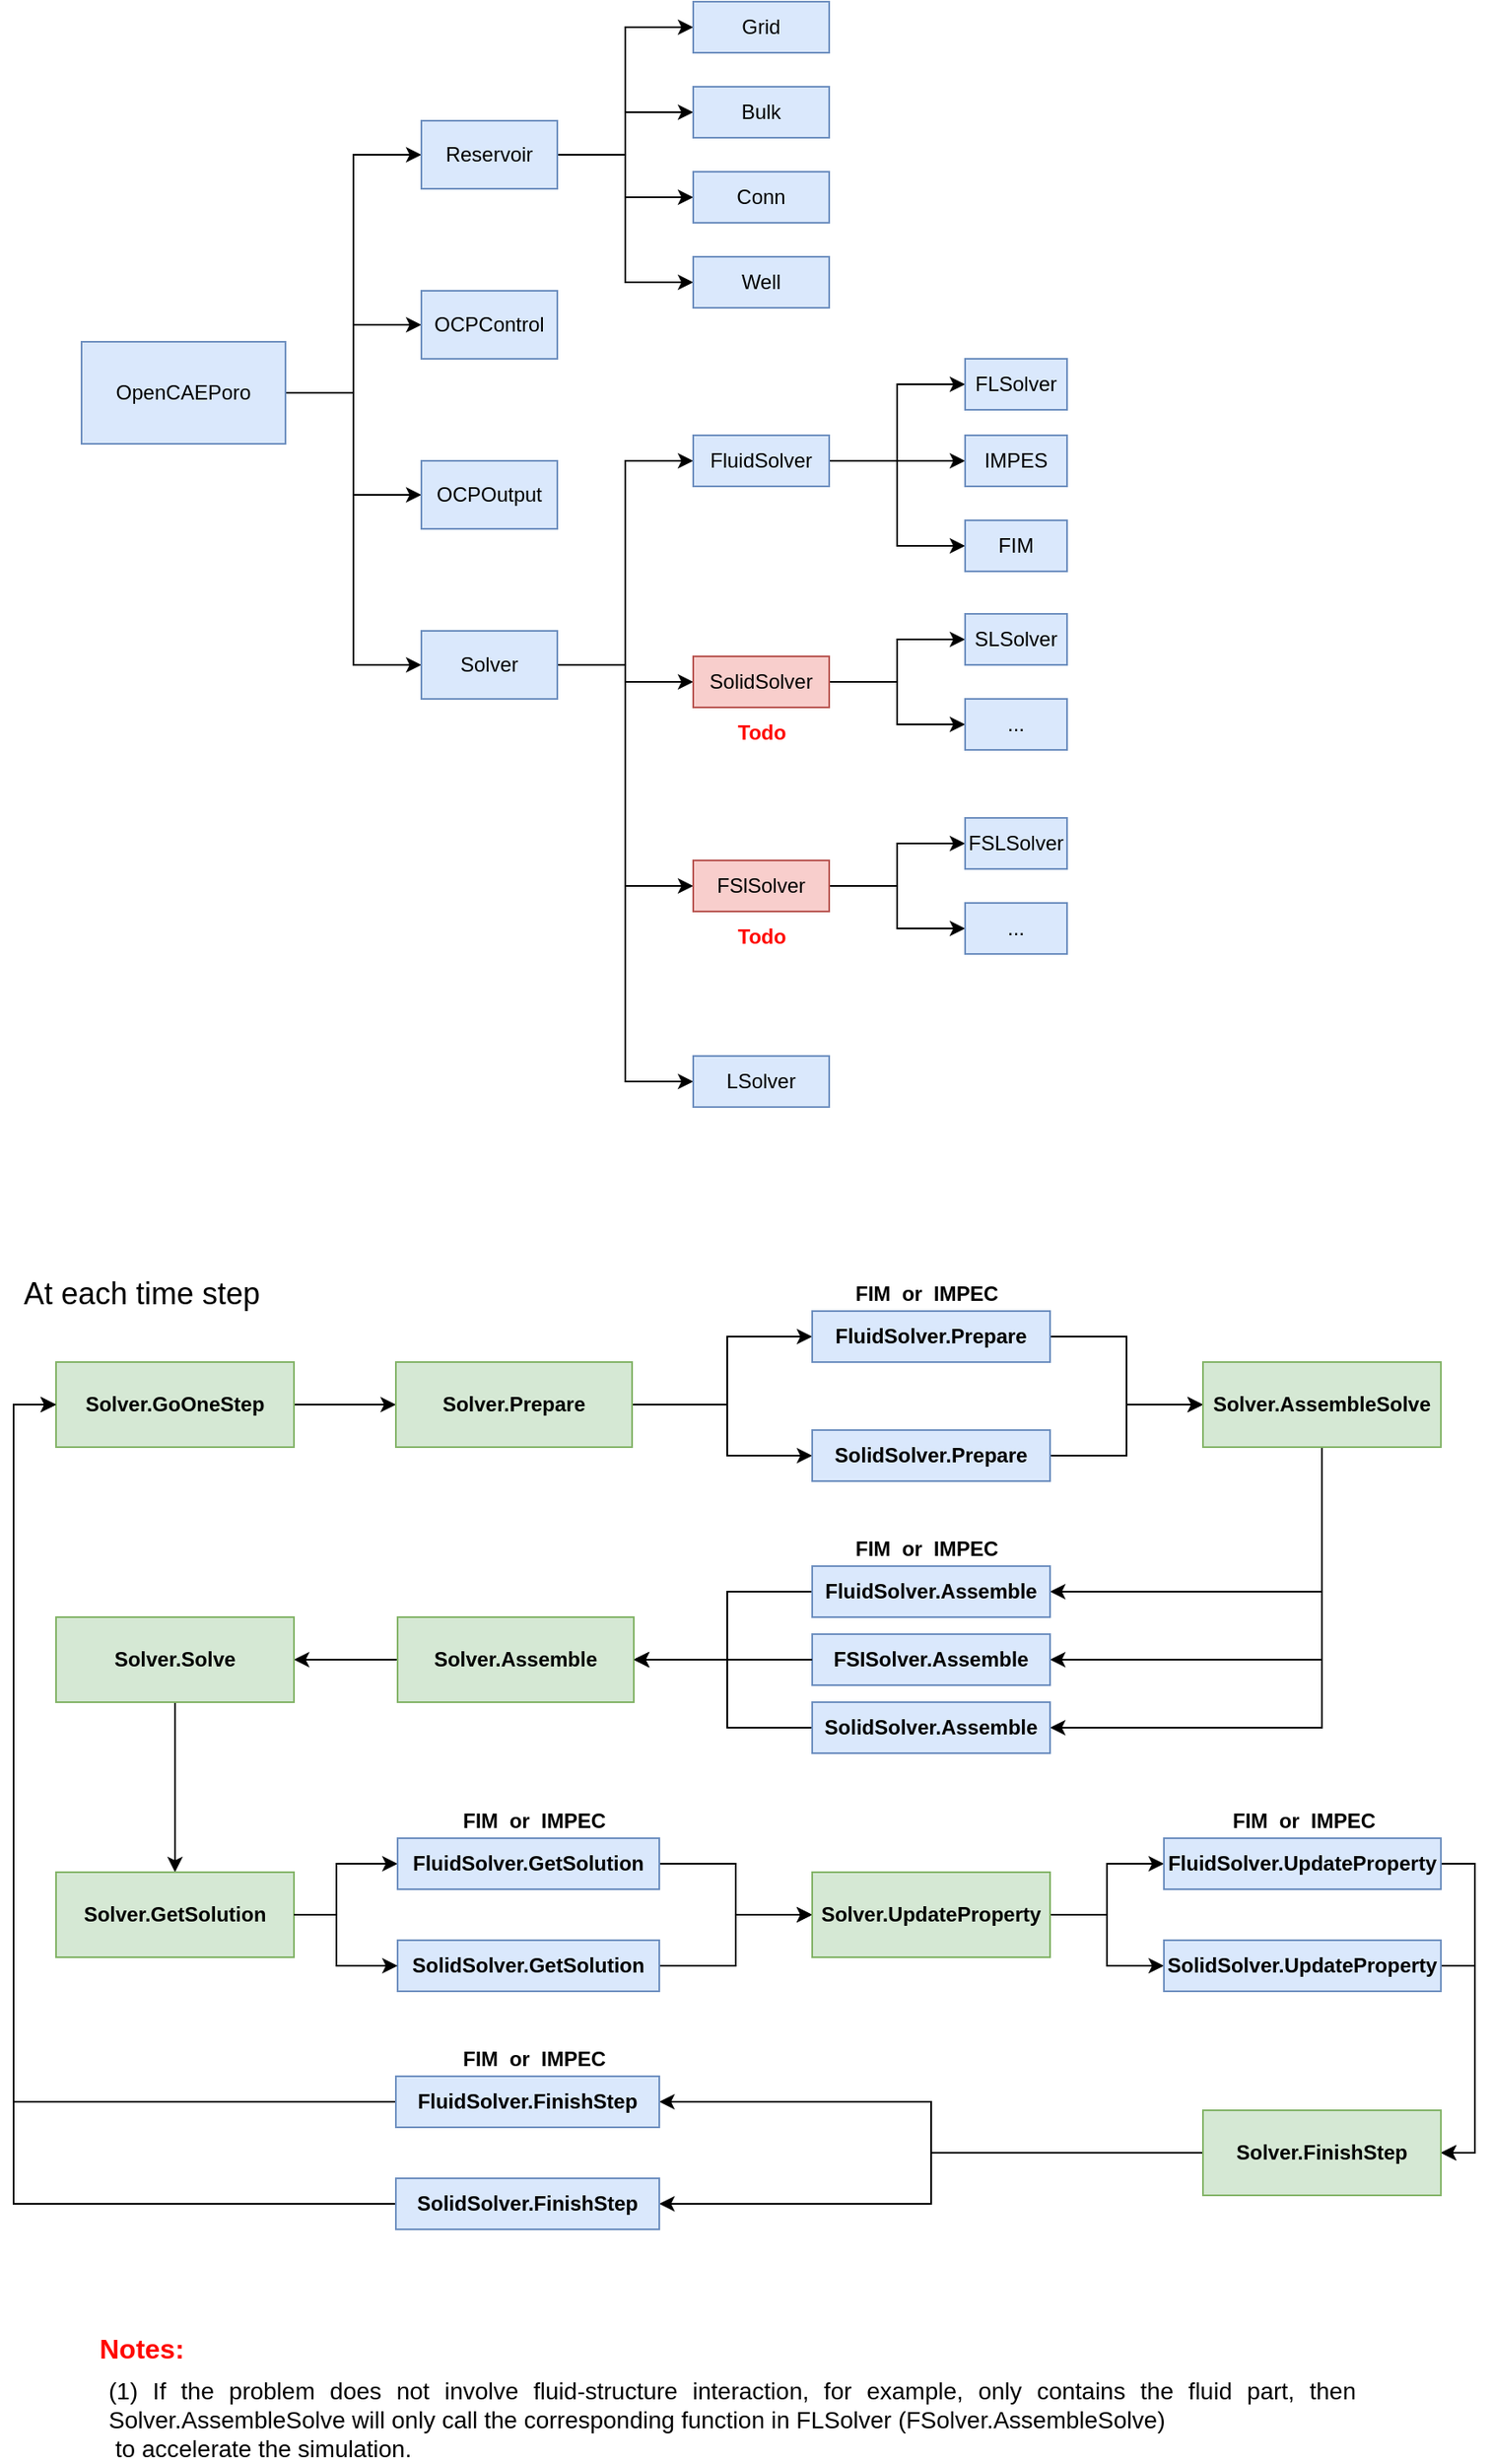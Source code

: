 <mxfile version="15.4.0" type="device"><diagram id="8wKtJb_5iso_8oBsHW1d" name="第 1 页"><mxGraphModel dx="1919" dy="869" grid="1" gridSize="10" guides="1" tooltips="1" connect="1" arrows="1" fold="1" page="1" pageScale="1" pageWidth="827" pageHeight="1169" math="0" shadow="0"><root><mxCell id="0"/><mxCell id="1" parent="0"/><mxCell id="Cne8viu68LR2Bdw7482d-5" style="edgeStyle=orthogonalEdgeStyle;rounded=0;orthogonalLoop=1;jettySize=auto;html=1;exitX=1;exitY=0.5;exitDx=0;exitDy=0;entryX=0;entryY=0.5;entryDx=0;entryDy=0;" parent="1" source="Cne8viu68LR2Bdw7482d-1" target="Cne8viu68LR2Bdw7482d-2" edge="1"><mxGeometry relative="1" as="geometry"/></mxCell><mxCell id="Cne8viu68LR2Bdw7482d-6" style="edgeStyle=orthogonalEdgeStyle;rounded=0;orthogonalLoop=1;jettySize=auto;html=1;exitX=1;exitY=0.5;exitDx=0;exitDy=0;entryX=0;entryY=0.5;entryDx=0;entryDy=0;" parent="1" source="Cne8viu68LR2Bdw7482d-1" target="Cne8viu68LR2Bdw7482d-3" edge="1"><mxGeometry relative="1" as="geometry"/></mxCell><mxCell id="Cne8viu68LR2Bdw7482d-7" style="edgeStyle=orthogonalEdgeStyle;rounded=0;orthogonalLoop=1;jettySize=auto;html=1;exitX=1;exitY=0.5;exitDx=0;exitDy=0;entryX=0;entryY=0.5;entryDx=0;entryDy=0;" parent="1" source="Cne8viu68LR2Bdw7482d-1" target="Cne8viu68LR2Bdw7482d-4" edge="1"><mxGeometry relative="1" as="geometry"/></mxCell><mxCell id="Cne8viu68LR2Bdw7482d-9" style="edgeStyle=orthogonalEdgeStyle;rounded=0;orthogonalLoop=1;jettySize=auto;html=1;exitX=1;exitY=0.5;exitDx=0;exitDy=0;entryX=0;entryY=0.5;entryDx=0;entryDy=0;" parent="1" source="Cne8viu68LR2Bdw7482d-1" target="Cne8viu68LR2Bdw7482d-8" edge="1"><mxGeometry relative="1" as="geometry"/></mxCell><mxCell id="Cne8viu68LR2Bdw7482d-1" value="OpenCAEPoro" style="rounded=0;whiteSpace=wrap;html=1;fillColor=#dae8fc;strokeColor=#6c8ebf;" parent="1" vertex="1"><mxGeometry x="-720" y="240" width="120" height="60" as="geometry"/></mxCell><mxCell id="Cne8viu68LR2Bdw7482d-11" style="edgeStyle=orthogonalEdgeStyle;rounded=0;orthogonalLoop=1;jettySize=auto;html=1;exitX=1;exitY=0.5;exitDx=0;exitDy=0;entryX=0;entryY=0.5;entryDx=0;entryDy=0;" parent="1" source="Cne8viu68LR2Bdw7482d-2" target="Cne8viu68LR2Bdw7482d-10" edge="1"><mxGeometry relative="1" as="geometry"/></mxCell><mxCell id="Cne8viu68LR2Bdw7482d-14" style="edgeStyle=orthogonalEdgeStyle;rounded=0;orthogonalLoop=1;jettySize=auto;html=1;exitX=1;exitY=0.5;exitDx=0;exitDy=0;entryX=0;entryY=0.5;entryDx=0;entryDy=0;" parent="1" source="Cne8viu68LR2Bdw7482d-2" target="Cne8viu68LR2Bdw7482d-12" edge="1"><mxGeometry relative="1" as="geometry"/></mxCell><mxCell id="Cne8viu68LR2Bdw7482d-15" style="edgeStyle=orthogonalEdgeStyle;rounded=0;orthogonalLoop=1;jettySize=auto;html=1;exitX=1;exitY=0.5;exitDx=0;exitDy=0;entryX=0;entryY=0.5;entryDx=0;entryDy=0;" parent="1" source="Cne8viu68LR2Bdw7482d-2" target="Cne8viu68LR2Bdw7482d-13" edge="1"><mxGeometry relative="1" as="geometry"/></mxCell><mxCell id="Cne8viu68LR2Bdw7482d-17" style="edgeStyle=orthogonalEdgeStyle;rounded=0;orthogonalLoop=1;jettySize=auto;html=1;exitX=1;exitY=0.5;exitDx=0;exitDy=0;entryX=0;entryY=0.5;entryDx=0;entryDy=0;" parent="1" source="Cne8viu68LR2Bdw7482d-2" target="Cne8viu68LR2Bdw7482d-16" edge="1"><mxGeometry relative="1" as="geometry"/></mxCell><mxCell id="Cne8viu68LR2Bdw7482d-2" value="Reservoir" style="rounded=0;whiteSpace=wrap;html=1;fillColor=#dae8fc;strokeColor=#6c8ebf;" parent="1" vertex="1"><mxGeometry x="-520" y="110" width="80" height="40" as="geometry"/></mxCell><mxCell id="Cne8viu68LR2Bdw7482d-3" value="OCPControl" style="rounded=0;whiteSpace=wrap;html=1;fillColor=#dae8fc;strokeColor=#6c8ebf;" parent="1" vertex="1"><mxGeometry x="-520" y="210" width="80" height="40" as="geometry"/></mxCell><mxCell id="Cne8viu68LR2Bdw7482d-4" value="OCPOutput" style="rounded=0;whiteSpace=wrap;html=1;fillColor=#dae8fc;strokeColor=#6c8ebf;" parent="1" vertex="1"><mxGeometry x="-520" y="310" width="80" height="40" as="geometry"/></mxCell><mxCell id="w_g7nyHOeUJJgMjQ11_g-4" style="edgeStyle=orthogonalEdgeStyle;rounded=0;orthogonalLoop=1;jettySize=auto;html=1;exitX=1;exitY=0.5;exitDx=0;exitDy=0;entryX=0;entryY=0.5;entryDx=0;entryDy=0;" parent="1" source="Cne8viu68LR2Bdw7482d-8" target="w_g7nyHOeUJJgMjQ11_g-2" edge="1"><mxGeometry relative="1" as="geometry"/></mxCell><mxCell id="w_g7nyHOeUJJgMjQ11_g-5" style="edgeStyle=orthogonalEdgeStyle;rounded=0;orthogonalLoop=1;jettySize=auto;html=1;exitX=1;exitY=0.5;exitDx=0;exitDy=0;entryX=0;entryY=0.5;entryDx=0;entryDy=0;" parent="1" source="Cne8viu68LR2Bdw7482d-8" target="w_g7nyHOeUJJgMjQ11_g-3" edge="1"><mxGeometry relative="1" as="geometry"/></mxCell><mxCell id="w_g7nyHOeUJJgMjQ11_g-28" style="edgeStyle=orthogonalEdgeStyle;rounded=0;orthogonalLoop=1;jettySize=auto;html=1;exitX=1;exitY=0.5;exitDx=0;exitDy=0;entryX=0;entryY=0.5;entryDx=0;entryDy=0;" parent="1" source="Cne8viu68LR2Bdw7482d-8" target="w_g7nyHOeUJJgMjQ11_g-27" edge="1"><mxGeometry relative="1" as="geometry"/></mxCell><mxCell id="1LSVYJj-Tn-E4dzhFHsI-41" style="edgeStyle=orthogonalEdgeStyle;rounded=0;orthogonalLoop=1;jettySize=auto;html=1;exitX=1;exitY=0.5;exitDx=0;exitDy=0;entryX=0;entryY=0.5;entryDx=0;entryDy=0;" parent="1" source="Cne8viu68LR2Bdw7482d-8" target="1LSVYJj-Tn-E4dzhFHsI-40" edge="1"><mxGeometry relative="1" as="geometry"/></mxCell><mxCell id="Cne8viu68LR2Bdw7482d-8" value="Solver" style="rounded=0;whiteSpace=wrap;html=1;fillColor=#dae8fc;strokeColor=#6c8ebf;" parent="1" vertex="1"><mxGeometry x="-520" y="410" width="80" height="40" as="geometry"/></mxCell><mxCell id="Cne8viu68LR2Bdw7482d-10" value="Grid" style="rounded=0;whiteSpace=wrap;html=1;fillColor=#dae8fc;strokeColor=#6c8ebf;" parent="1" vertex="1"><mxGeometry x="-360" y="40" width="80" height="30" as="geometry"/></mxCell><mxCell id="Cne8viu68LR2Bdw7482d-12" value="Bulk" style="rounded=0;whiteSpace=wrap;html=1;fillColor=#dae8fc;strokeColor=#6c8ebf;" parent="1" vertex="1"><mxGeometry x="-360" y="90" width="80" height="30" as="geometry"/></mxCell><mxCell id="Cne8viu68LR2Bdw7482d-13" value="Well" style="rounded=0;whiteSpace=wrap;html=1;fillColor=#dae8fc;strokeColor=#6c8ebf;" parent="1" vertex="1"><mxGeometry x="-360" y="190" width="80" height="30" as="geometry"/></mxCell><mxCell id="Cne8viu68LR2Bdw7482d-16" value="Conn" style="rounded=0;whiteSpace=wrap;html=1;fillColor=#dae8fc;strokeColor=#6c8ebf;" parent="1" vertex="1"><mxGeometry x="-360" y="140" width="80" height="30" as="geometry"/></mxCell><mxCell id="w_g7nyHOeUJJgMjQ11_g-9" style="edgeStyle=orthogonalEdgeStyle;rounded=0;orthogonalLoop=1;jettySize=auto;html=1;exitX=1;exitY=0.5;exitDx=0;exitDy=0;entryX=0;entryY=0.5;entryDx=0;entryDy=0;" parent="1" source="w_g7nyHOeUJJgMjQ11_g-2" target="w_g7nyHOeUJJgMjQ11_g-8" edge="1"><mxGeometry relative="1" as="geometry"/></mxCell><mxCell id="w_g7nyHOeUJJgMjQ11_g-12" style="edgeStyle=orthogonalEdgeStyle;rounded=0;orthogonalLoop=1;jettySize=auto;html=1;exitX=1;exitY=0.5;exitDx=0;exitDy=0;entryX=0;entryY=0.5;entryDx=0;entryDy=0;" parent="1" source="w_g7nyHOeUJJgMjQ11_g-2" target="w_g7nyHOeUJJgMjQ11_g-10" edge="1"><mxGeometry relative="1" as="geometry"/></mxCell><mxCell id="w_g7nyHOeUJJgMjQ11_g-13" style="edgeStyle=orthogonalEdgeStyle;rounded=0;orthogonalLoop=1;jettySize=auto;html=1;exitX=1;exitY=0.5;exitDx=0;exitDy=0;entryX=0;entryY=0.5;entryDx=0;entryDy=0;" parent="1" source="w_g7nyHOeUJJgMjQ11_g-2" target="w_g7nyHOeUJJgMjQ11_g-11" edge="1"><mxGeometry relative="1" as="geometry"/></mxCell><mxCell id="w_g7nyHOeUJJgMjQ11_g-2" value="FluidSolver" style="rounded=0;whiteSpace=wrap;html=1;fillColor=#dae8fc;strokeColor=#6c8ebf;" parent="1" vertex="1"><mxGeometry x="-360" y="295" width="80" height="30" as="geometry"/></mxCell><mxCell id="w_g7nyHOeUJJgMjQ11_g-24" style="edgeStyle=orthogonalEdgeStyle;rounded=0;orthogonalLoop=1;jettySize=auto;html=1;exitX=1;exitY=0.5;exitDx=0;exitDy=0;entryX=0;entryY=0.5;entryDx=0;entryDy=0;" parent="1" source="w_g7nyHOeUJJgMjQ11_g-3" target="w_g7nyHOeUJJgMjQ11_g-23" edge="1"><mxGeometry relative="1" as="geometry"/></mxCell><mxCell id="w_g7nyHOeUJJgMjQ11_g-26" style="edgeStyle=orthogonalEdgeStyle;rounded=0;orthogonalLoop=1;jettySize=auto;html=1;exitX=1;exitY=0.5;exitDx=0;exitDy=0;entryX=0;entryY=0.5;entryDx=0;entryDy=0;" parent="1" source="w_g7nyHOeUJJgMjQ11_g-3" target="w_g7nyHOeUJJgMjQ11_g-25" edge="1"><mxGeometry relative="1" as="geometry"/></mxCell><mxCell id="w_g7nyHOeUJJgMjQ11_g-3" value="SolidSolver" style="rounded=0;whiteSpace=wrap;html=1;fillColor=#f8cecc;strokeColor=#b85450;" parent="1" vertex="1"><mxGeometry x="-360" y="425" width="80" height="30" as="geometry"/></mxCell><mxCell id="w_g7nyHOeUJJgMjQ11_g-8" value="FLSolver" style="rounded=0;whiteSpace=wrap;html=1;fillColor=#dae8fc;strokeColor=#6c8ebf;" parent="1" vertex="1"><mxGeometry x="-200" y="250" width="60" height="30" as="geometry"/></mxCell><mxCell id="w_g7nyHOeUJJgMjQ11_g-10" value="IMPES" style="rounded=0;whiteSpace=wrap;html=1;fillColor=#dae8fc;strokeColor=#6c8ebf;" parent="1" vertex="1"><mxGeometry x="-200" y="295" width="60" height="30" as="geometry"/></mxCell><mxCell id="w_g7nyHOeUJJgMjQ11_g-11" value="FIM" style="rounded=0;whiteSpace=wrap;html=1;fillColor=#dae8fc;strokeColor=#6c8ebf;" parent="1" vertex="1"><mxGeometry x="-200" y="345" width="60" height="30" as="geometry"/></mxCell><mxCell id="w_g7nyHOeUJJgMjQ11_g-23" value="SLSolver" style="rounded=0;whiteSpace=wrap;html=1;fillColor=#dae8fc;strokeColor=#6c8ebf;" parent="1" vertex="1"><mxGeometry x="-200" y="400" width="60" height="30" as="geometry"/></mxCell><mxCell id="w_g7nyHOeUJJgMjQ11_g-25" value="..." style="rounded=0;whiteSpace=wrap;html=1;fillColor=#dae8fc;strokeColor=#6c8ebf;" parent="1" vertex="1"><mxGeometry x="-200" y="450" width="60" height="30" as="geometry"/></mxCell><mxCell id="w_g7nyHOeUJJgMjQ11_g-33" style="edgeStyle=orthogonalEdgeStyle;rounded=0;orthogonalLoop=1;jettySize=auto;html=1;exitX=1;exitY=0.5;exitDx=0;exitDy=0;entryX=0;entryY=0.5;entryDx=0;entryDy=0;" parent="1" source="w_g7nyHOeUJJgMjQ11_g-27" target="w_g7nyHOeUJJgMjQ11_g-31" edge="1"><mxGeometry relative="1" as="geometry"/></mxCell><mxCell id="w_g7nyHOeUJJgMjQ11_g-34" style="edgeStyle=orthogonalEdgeStyle;rounded=0;orthogonalLoop=1;jettySize=auto;html=1;exitX=1;exitY=0.5;exitDx=0;exitDy=0;entryX=0;entryY=0.5;entryDx=0;entryDy=0;" parent="1" source="w_g7nyHOeUJJgMjQ11_g-27" target="w_g7nyHOeUJJgMjQ11_g-32" edge="1"><mxGeometry relative="1" as="geometry"/></mxCell><mxCell id="w_g7nyHOeUJJgMjQ11_g-27" value="FSlSolver" style="rounded=0;whiteSpace=wrap;html=1;fillColor=#f8cecc;strokeColor=#b85450;" parent="1" vertex="1"><mxGeometry x="-360" y="545" width="80" height="30" as="geometry"/></mxCell><mxCell id="w_g7nyHOeUJJgMjQ11_g-31" value="FSLSolver" style="rounded=0;whiteSpace=wrap;html=1;fillColor=#dae8fc;strokeColor=#6c8ebf;" parent="1" vertex="1"><mxGeometry x="-200" y="520" width="60" height="30" as="geometry"/></mxCell><mxCell id="w_g7nyHOeUJJgMjQ11_g-32" value="..." style="rounded=0;whiteSpace=wrap;html=1;fillColor=#dae8fc;strokeColor=#6c8ebf;" parent="1" vertex="1"><mxGeometry x="-200" y="570" width="60" height="30" as="geometry"/></mxCell><mxCell id="1LSVYJj-Tn-E4dzhFHsI-40" value="LSolver" style="rounded=0;whiteSpace=wrap;html=1;fillColor=#dae8fc;strokeColor=#6c8ebf;" parent="1" vertex="1"><mxGeometry x="-360" y="660" width="80" height="30" as="geometry"/></mxCell><mxCell id="zvNG5bmp_V7f0LQiZci7-1" value="&lt;b&gt;&lt;font color=&quot;#ff0800&quot;&gt;Todo&lt;/font&gt;&lt;/b&gt;" style="text;html=1;align=center;verticalAlign=middle;resizable=0;points=[];autosize=1;strokeColor=none;fillColor=none;" parent="1" vertex="1"><mxGeometry x="-340" y="460" width="40" height="20" as="geometry"/></mxCell><mxCell id="zvNG5bmp_V7f0LQiZci7-2" value="&lt;b&gt;&lt;font color=&quot;#ff0800&quot;&gt;Todo&lt;/font&gt;&lt;/b&gt;" style="text;html=1;align=center;verticalAlign=middle;resizable=0;points=[];autosize=1;strokeColor=none;fillColor=none;" parent="1" vertex="1"><mxGeometry x="-340" y="580" width="40" height="20" as="geometry"/></mxCell><mxCell id="zvNG5bmp_V7f0LQiZci7-3" value="&lt;font style=&quot;font-size: 18px&quot;&gt;At each time step&lt;/font&gt;" style="text;html=1;align=center;verticalAlign=middle;resizable=0;points=[];autosize=1;strokeColor=none;fillColor=none;" parent="1" vertex="1"><mxGeometry x="-760" y="790" width="150" height="20" as="geometry"/></mxCell><mxCell id="zvNG5bmp_V7f0LQiZci7-7" style="edgeStyle=orthogonalEdgeStyle;rounded=0;orthogonalLoop=1;jettySize=auto;html=1;exitX=1;exitY=0.5;exitDx=0;exitDy=0;entryX=0;entryY=0.5;entryDx=0;entryDy=0;" parent="1" source="zvNG5bmp_V7f0LQiZci7-4" target="zvNG5bmp_V7f0LQiZci7-6" edge="1"><mxGeometry relative="1" as="geometry"/></mxCell><mxCell id="zvNG5bmp_V7f0LQiZci7-4" value="&lt;b&gt;Solver.GoOneStep&lt;/b&gt;" style="rounded=0;whiteSpace=wrap;html=1;fillColor=#d5e8d4;strokeColor=#82b366;" parent="1" vertex="1"><mxGeometry x="-735" y="840" width="140" height="50" as="geometry"/></mxCell><mxCell id="zvNG5bmp_V7f0LQiZci7-10" style="edgeStyle=orthogonalEdgeStyle;rounded=0;orthogonalLoop=1;jettySize=auto;html=1;exitX=1;exitY=0.5;exitDx=0;exitDy=0;entryX=0;entryY=0.5;entryDx=0;entryDy=0;" parent="1" source="zvNG5bmp_V7f0LQiZci7-6" target="zvNG5bmp_V7f0LQiZci7-8" edge="1"><mxGeometry relative="1" as="geometry"><Array as="points"><mxPoint x="-340" y="865"/><mxPoint x="-340" y="825"/></Array></mxGeometry></mxCell><mxCell id="zvNG5bmp_V7f0LQiZci7-11" style="edgeStyle=orthogonalEdgeStyle;rounded=0;orthogonalLoop=1;jettySize=auto;html=1;exitX=1;exitY=0.5;exitDx=0;exitDy=0;entryX=0;entryY=0.5;entryDx=0;entryDy=0;" parent="1" source="zvNG5bmp_V7f0LQiZci7-6" target="zvNG5bmp_V7f0LQiZci7-9" edge="1"><mxGeometry relative="1" as="geometry"><Array as="points"><mxPoint x="-340" y="865"/><mxPoint x="-340" y="895"/></Array></mxGeometry></mxCell><mxCell id="zvNG5bmp_V7f0LQiZci7-6" value="&lt;b&gt;Solver.Prepare&lt;/b&gt;" style="rounded=0;whiteSpace=wrap;html=1;fillColor=#d5e8d4;strokeColor=#82b366;" parent="1" vertex="1"><mxGeometry x="-535" y="840" width="139" height="50" as="geometry"/></mxCell><mxCell id="zvNG5bmp_V7f0LQiZci7-39" style="edgeStyle=orthogonalEdgeStyle;rounded=0;orthogonalLoop=1;jettySize=auto;html=1;exitX=1;exitY=0.5;exitDx=0;exitDy=0;entryX=0;entryY=0.5;entryDx=0;entryDy=0;" parent="1" source="zvNG5bmp_V7f0LQiZci7-8" target="zvNG5bmp_V7f0LQiZci7-18" edge="1"><mxGeometry relative="1" as="geometry"/></mxCell><mxCell id="zvNG5bmp_V7f0LQiZci7-8" value="&lt;b&gt;FluidSolver.Prepare&lt;/b&gt;" style="rounded=0;whiteSpace=wrap;html=1;fillColor=#dae8fc;strokeColor=#6c8ebf;" parent="1" vertex="1"><mxGeometry x="-290" y="810" width="140" height="30" as="geometry"/></mxCell><mxCell id="zvNG5bmp_V7f0LQiZci7-40" style="edgeStyle=orthogonalEdgeStyle;rounded=0;orthogonalLoop=1;jettySize=auto;html=1;exitX=1;exitY=0.5;exitDx=0;exitDy=0;entryX=0;entryY=0.5;entryDx=0;entryDy=0;" parent="1" source="zvNG5bmp_V7f0LQiZci7-9" target="zvNG5bmp_V7f0LQiZci7-18" edge="1"><mxGeometry relative="1" as="geometry"/></mxCell><mxCell id="zvNG5bmp_V7f0LQiZci7-9" value="&lt;b&gt;SolidSolver.Prepare&lt;/b&gt;" style="rounded=0;whiteSpace=wrap;html=1;fillColor=#dae8fc;strokeColor=#6c8ebf;" parent="1" vertex="1"><mxGeometry x="-290" y="880" width="140" height="30" as="geometry"/></mxCell><mxCell id="zvNG5bmp_V7f0LQiZci7-24" style="edgeStyle=orthogonalEdgeStyle;rounded=0;orthogonalLoop=1;jettySize=auto;html=1;exitX=0.5;exitY=1;exitDx=0;exitDy=0;entryX=1;entryY=0.5;entryDx=0;entryDy=0;" parent="1" source="zvNG5bmp_V7f0LQiZci7-18" target="zvNG5bmp_V7f0LQiZci7-22" edge="1"><mxGeometry relative="1" as="geometry"/></mxCell><mxCell id="zvNG5bmp_V7f0LQiZci7-25" style="edgeStyle=orthogonalEdgeStyle;rounded=0;orthogonalLoop=1;jettySize=auto;html=1;exitX=0.5;exitY=1;exitDx=0;exitDy=0;entryX=1;entryY=0.5;entryDx=0;entryDy=0;" parent="1" source="zvNG5bmp_V7f0LQiZci7-18" target="zvNG5bmp_V7f0LQiZci7-23" edge="1"><mxGeometry relative="1" as="geometry"/></mxCell><mxCell id="zvNG5bmp_V7f0LQiZci7-70" style="edgeStyle=orthogonalEdgeStyle;rounded=0;orthogonalLoop=1;jettySize=auto;html=1;exitX=0.5;exitY=1;exitDx=0;exitDy=0;entryX=1;entryY=0.5;entryDx=0;entryDy=0;" parent="1" source="zvNG5bmp_V7f0LQiZci7-18" target="zvNG5bmp_V7f0LQiZci7-69" edge="1"><mxGeometry relative="1" as="geometry"/></mxCell><mxCell id="zvNG5bmp_V7f0LQiZci7-18" value="&lt;b&gt;Solver.AssembleSolve&lt;/b&gt;" style="rounded=0;whiteSpace=wrap;html=1;fillColor=#d5e8d4;strokeColor=#82b366;" parent="1" vertex="1"><mxGeometry x="-60" y="840" width="140" height="50" as="geometry"/></mxCell><mxCell id="zvNG5bmp_V7f0LQiZci7-29" style="edgeStyle=orthogonalEdgeStyle;rounded=0;orthogonalLoop=1;jettySize=auto;html=1;exitX=0;exitY=0.5;exitDx=0;exitDy=0;entryX=1;entryY=0.5;entryDx=0;entryDy=0;" parent="1" source="zvNG5bmp_V7f0LQiZci7-22" target="zvNG5bmp_V7f0LQiZci7-26" edge="1"><mxGeometry relative="1" as="geometry"><Array as="points"><mxPoint x="-340" y="975"/><mxPoint x="-340" y="1015"/></Array></mxGeometry></mxCell><mxCell id="zvNG5bmp_V7f0LQiZci7-22" value="&lt;b&gt;FluidSolver.Assemble&lt;/b&gt;" style="rounded=0;whiteSpace=wrap;html=1;fillColor=#dae8fc;strokeColor=#6c8ebf;" parent="1" vertex="1"><mxGeometry x="-290" y="960" width="140" height="30" as="geometry"/></mxCell><mxCell id="zvNG5bmp_V7f0LQiZci7-30" style="edgeStyle=orthogonalEdgeStyle;rounded=0;orthogonalLoop=1;jettySize=auto;html=1;exitX=0;exitY=0.5;exitDx=0;exitDy=0;entryX=1;entryY=0.5;entryDx=0;entryDy=0;" parent="1" source="zvNG5bmp_V7f0LQiZci7-23" target="zvNG5bmp_V7f0LQiZci7-26" edge="1"><mxGeometry relative="1" as="geometry"><Array as="points"><mxPoint x="-340" y="1055"/><mxPoint x="-340" y="1015"/></Array></mxGeometry></mxCell><mxCell id="zvNG5bmp_V7f0LQiZci7-23" value="&lt;b&gt;SolidSolver.Assemble&lt;/b&gt;" style="rounded=0;whiteSpace=wrap;html=1;fillColor=#dae8fc;strokeColor=#6c8ebf;" parent="1" vertex="1"><mxGeometry x="-290" y="1040" width="140" height="30" as="geometry"/></mxCell><mxCell id="zvNG5bmp_V7f0LQiZci7-32" style="edgeStyle=orthogonalEdgeStyle;rounded=0;orthogonalLoop=1;jettySize=auto;html=1;exitX=0;exitY=0.5;exitDx=0;exitDy=0;entryX=1;entryY=0.5;entryDx=0;entryDy=0;" parent="1" source="zvNG5bmp_V7f0LQiZci7-26" target="zvNG5bmp_V7f0LQiZci7-31" edge="1"><mxGeometry relative="1" as="geometry"/></mxCell><mxCell id="zvNG5bmp_V7f0LQiZci7-26" value="&lt;b&gt;Solver.Assemble&lt;/b&gt;" style="rounded=0;whiteSpace=wrap;html=1;fillColor=#d5e8d4;strokeColor=#82b366;" parent="1" vertex="1"><mxGeometry x="-534" y="990" width="139" height="50" as="geometry"/></mxCell><mxCell id="zvNG5bmp_V7f0LQiZci7-43" style="edgeStyle=orthogonalEdgeStyle;rounded=0;orthogonalLoop=1;jettySize=auto;html=1;exitX=0.5;exitY=1;exitDx=0;exitDy=0;entryX=0.5;entryY=0;entryDx=0;entryDy=0;" parent="1" source="zvNG5bmp_V7f0LQiZci7-31" target="zvNG5bmp_V7f0LQiZci7-34" edge="1"><mxGeometry relative="1" as="geometry"/></mxCell><mxCell id="zvNG5bmp_V7f0LQiZci7-31" value="&lt;b&gt;Solver.Solve&lt;/b&gt;" style="rounded=0;whiteSpace=wrap;html=1;fillColor=#d5e8d4;strokeColor=#82b366;" parent="1" vertex="1"><mxGeometry x="-735" y="990" width="140" height="50" as="geometry"/></mxCell><mxCell id="zvNG5bmp_V7f0LQiZci7-45" style="edgeStyle=orthogonalEdgeStyle;rounded=0;orthogonalLoop=1;jettySize=auto;html=1;exitX=1;exitY=0.5;exitDx=0;exitDy=0;entryX=0;entryY=0.5;entryDx=0;entryDy=0;" parent="1" source="zvNG5bmp_V7f0LQiZci7-34" target="zvNG5bmp_V7f0LQiZci7-44" edge="1"><mxGeometry relative="1" as="geometry"><Array as="points"><mxPoint x="-570" y="1165"/><mxPoint x="-570" y="1135"/></Array></mxGeometry></mxCell><mxCell id="zvNG5bmp_V7f0LQiZci7-34" value="&lt;b&gt;Solver.GetSolution&lt;/b&gt;" style="rounded=0;whiteSpace=wrap;html=1;fillColor=#d5e8d4;strokeColor=#82b366;" parent="1" vertex="1"><mxGeometry x="-735" y="1140" width="140" height="50" as="geometry"/></mxCell><mxCell id="zvNG5bmp_V7f0LQiZci7-41" value="&lt;b&gt;FIM&amp;nbsp; or&amp;nbsp; IMPEC&lt;/b&gt;" style="text;html=1;align=center;verticalAlign=middle;resizable=0;points=[];autosize=1;strokeColor=none;fillColor=none;" parent="1" vertex="1"><mxGeometry x="-273.5" y="790" width="100" height="20" as="geometry"/></mxCell><mxCell id="zvNG5bmp_V7f0LQiZci7-42" value="&lt;b&gt;FIM&amp;nbsp; or&amp;nbsp; IMPEC&lt;/b&gt;" style="text;html=1;align=center;verticalAlign=middle;resizable=0;points=[];autosize=1;strokeColor=none;fillColor=none;" parent="1" vertex="1"><mxGeometry x="-273.5" y="940" width="100" height="20" as="geometry"/></mxCell><mxCell id="zvNG5bmp_V7f0LQiZci7-50" style="edgeStyle=orthogonalEdgeStyle;rounded=0;orthogonalLoop=1;jettySize=auto;html=1;exitX=1;exitY=0.5;exitDx=0;exitDy=0;entryX=0;entryY=0.5;entryDx=0;entryDy=0;" parent="1" source="zvNG5bmp_V7f0LQiZci7-44" target="zvNG5bmp_V7f0LQiZci7-49" edge="1"><mxGeometry relative="1" as="geometry"/></mxCell><mxCell id="zvNG5bmp_V7f0LQiZci7-44" value="&lt;b&gt;FluidSolver.GetSolution&lt;/b&gt;" style="rounded=0;whiteSpace=wrap;html=1;fillColor=#dae8fc;strokeColor=#6c8ebf;" parent="1" vertex="1"><mxGeometry x="-534" y="1120" width="154" height="30" as="geometry"/></mxCell><mxCell id="zvNG5bmp_V7f0LQiZci7-51" style="edgeStyle=orthogonalEdgeStyle;rounded=0;orthogonalLoop=1;jettySize=auto;html=1;exitX=1;exitY=0.5;exitDx=0;exitDy=0;entryX=0;entryY=0.5;entryDx=0;entryDy=0;" parent="1" source="zvNG5bmp_V7f0LQiZci7-46" target="zvNG5bmp_V7f0LQiZci7-49" edge="1"><mxGeometry relative="1" as="geometry"/></mxCell><mxCell id="zvNG5bmp_V7f0LQiZci7-46" value="&lt;b&gt;SolidSolver.GetSolution&lt;/b&gt;" style="rounded=0;whiteSpace=wrap;html=1;fillColor=#dae8fc;strokeColor=#6c8ebf;" parent="1" vertex="1"><mxGeometry x="-534" y="1180" width="154" height="30" as="geometry"/></mxCell><mxCell id="zvNG5bmp_V7f0LQiZci7-48" value="&lt;b&gt;FIM&amp;nbsp; or&amp;nbsp; IMPEC&lt;/b&gt;" style="text;html=1;align=center;verticalAlign=middle;resizable=0;points=[];autosize=1;strokeColor=none;fillColor=none;" parent="1" vertex="1"><mxGeometry x="-504" y="1100" width="100" height="20" as="geometry"/></mxCell><mxCell id="zvNG5bmp_V7f0LQiZci7-54" style="edgeStyle=orthogonalEdgeStyle;rounded=0;orthogonalLoop=1;jettySize=auto;html=1;exitX=1;exitY=0.5;exitDx=0;exitDy=0;entryX=0;entryY=0.5;entryDx=0;entryDy=0;" parent="1" source="zvNG5bmp_V7f0LQiZci7-49" target="zvNG5bmp_V7f0LQiZci7-52" edge="1"><mxGeometry relative="1" as="geometry"/></mxCell><mxCell id="zvNG5bmp_V7f0LQiZci7-55" style="edgeStyle=orthogonalEdgeStyle;rounded=0;orthogonalLoop=1;jettySize=auto;html=1;exitX=1;exitY=0.5;exitDx=0;exitDy=0;entryX=0;entryY=0.5;entryDx=0;entryDy=0;" parent="1" source="zvNG5bmp_V7f0LQiZci7-49" target="zvNG5bmp_V7f0LQiZci7-53" edge="1"><mxGeometry relative="1" as="geometry"/></mxCell><mxCell id="zvNG5bmp_V7f0LQiZci7-49" value="&lt;b&gt;Solver.UpdateProperty&lt;/b&gt;" style="rounded=0;whiteSpace=wrap;html=1;fillColor=#d5e8d4;strokeColor=#82b366;" parent="1" vertex="1"><mxGeometry x="-290" y="1140" width="140" height="50" as="geometry"/></mxCell><mxCell id="zvNG5bmp_V7f0LQiZci7-58" style="edgeStyle=orthogonalEdgeStyle;rounded=0;orthogonalLoop=1;jettySize=auto;html=1;exitX=1;exitY=0.5;exitDx=0;exitDy=0;entryX=1;entryY=0.5;entryDx=0;entryDy=0;" parent="1" source="zvNG5bmp_V7f0LQiZci7-52" target="zvNG5bmp_V7f0LQiZci7-57" edge="1"><mxGeometry relative="1" as="geometry"/></mxCell><mxCell id="zvNG5bmp_V7f0LQiZci7-52" value="&lt;b&gt;FluidSolver.UpdateProperty&lt;/b&gt;" style="rounded=0;whiteSpace=wrap;html=1;fillColor=#dae8fc;strokeColor=#6c8ebf;" parent="1" vertex="1"><mxGeometry x="-83" y="1120" width="163" height="30" as="geometry"/></mxCell><mxCell id="zvNG5bmp_V7f0LQiZci7-59" style="edgeStyle=orthogonalEdgeStyle;rounded=0;orthogonalLoop=1;jettySize=auto;html=1;exitX=1;exitY=0.5;exitDx=0;exitDy=0;entryX=1;entryY=0.5;entryDx=0;entryDy=0;" parent="1" source="zvNG5bmp_V7f0LQiZci7-53" target="zvNG5bmp_V7f0LQiZci7-57" edge="1"><mxGeometry relative="1" as="geometry"/></mxCell><mxCell id="zvNG5bmp_V7f0LQiZci7-53" value="&lt;b&gt;SolidSolver.UpdateProperty&lt;/b&gt;" style="rounded=0;whiteSpace=wrap;html=1;fillColor=#dae8fc;strokeColor=#6c8ebf;" parent="1" vertex="1"><mxGeometry x="-83" y="1180" width="163" height="30" as="geometry"/></mxCell><mxCell id="zvNG5bmp_V7f0LQiZci7-56" value="&lt;b&gt;FIM&amp;nbsp; or&amp;nbsp; IMPEC&lt;/b&gt;" style="text;html=1;align=center;verticalAlign=middle;resizable=0;points=[];autosize=1;strokeColor=none;fillColor=none;" parent="1" vertex="1"><mxGeometry x="-51.5" y="1100" width="100" height="20" as="geometry"/></mxCell><mxCell id="zvNG5bmp_V7f0LQiZci7-61" style="edgeStyle=orthogonalEdgeStyle;rounded=0;orthogonalLoop=1;jettySize=auto;html=1;exitX=0;exitY=0.5;exitDx=0;exitDy=0;entryX=1;entryY=0.5;entryDx=0;entryDy=0;" parent="1" source="zvNG5bmp_V7f0LQiZci7-57" target="zvNG5bmp_V7f0LQiZci7-60" edge="1"><mxGeometry relative="1" as="geometry"/></mxCell><mxCell id="zvNG5bmp_V7f0LQiZci7-63" style="edgeStyle=orthogonalEdgeStyle;rounded=0;orthogonalLoop=1;jettySize=auto;html=1;exitX=0;exitY=0.5;exitDx=0;exitDy=0;entryX=1;entryY=0.5;entryDx=0;entryDy=0;" parent="1" source="zvNG5bmp_V7f0LQiZci7-57" target="zvNG5bmp_V7f0LQiZci7-62" edge="1"><mxGeometry relative="1" as="geometry"/></mxCell><mxCell id="zvNG5bmp_V7f0LQiZci7-57" value="&lt;b&gt;Solver.FinishStep&lt;/b&gt;" style="rounded=0;whiteSpace=wrap;html=1;fillColor=#d5e8d4;strokeColor=#82b366;" parent="1" vertex="1"><mxGeometry x="-60" y="1280" width="140" height="50" as="geometry"/></mxCell><mxCell id="zvNG5bmp_V7f0LQiZci7-64" style="edgeStyle=orthogonalEdgeStyle;rounded=0;orthogonalLoop=1;jettySize=auto;html=1;exitX=0;exitY=0.5;exitDx=0;exitDy=0;entryX=0;entryY=0.5;entryDx=0;entryDy=0;" parent="1" source="zvNG5bmp_V7f0LQiZci7-60" target="zvNG5bmp_V7f0LQiZci7-4" edge="1"><mxGeometry relative="1" as="geometry"><Array as="points"><mxPoint x="-760" y="1275"/><mxPoint x="-760" y="865"/></Array></mxGeometry></mxCell><mxCell id="zvNG5bmp_V7f0LQiZci7-60" value="&lt;b&gt;FluidSolver.FinishStep&lt;/b&gt;" style="rounded=0;whiteSpace=wrap;html=1;fillColor=#dae8fc;strokeColor=#6c8ebf;" parent="1" vertex="1"><mxGeometry x="-535" y="1260" width="155" height="30" as="geometry"/></mxCell><mxCell id="zvNG5bmp_V7f0LQiZci7-65" style="edgeStyle=orthogonalEdgeStyle;rounded=0;orthogonalLoop=1;jettySize=auto;html=1;exitX=0;exitY=0.5;exitDx=0;exitDy=0;entryX=0;entryY=0.5;entryDx=0;entryDy=0;" parent="1" source="zvNG5bmp_V7f0LQiZci7-62" target="zvNG5bmp_V7f0LQiZci7-4" edge="1"><mxGeometry relative="1" as="geometry"><Array as="points"><mxPoint x="-760" y="1335"/><mxPoint x="-760" y="865"/></Array></mxGeometry></mxCell><mxCell id="zvNG5bmp_V7f0LQiZci7-62" value="&lt;b&gt;SolidSolver.FinishStep&lt;/b&gt;" style="rounded=0;whiteSpace=wrap;html=1;fillColor=#dae8fc;strokeColor=#6c8ebf;" parent="1" vertex="1"><mxGeometry x="-535" y="1320" width="155" height="30" as="geometry"/></mxCell><mxCell id="zvNG5bmp_V7f0LQiZci7-66" value="&lt;b&gt;FIM&amp;nbsp; or&amp;nbsp; IMPEC&lt;/b&gt;" style="text;html=1;align=center;verticalAlign=middle;resizable=0;points=[];autosize=1;strokeColor=none;fillColor=none;" parent="1" vertex="1"><mxGeometry x="-504.5" y="1240" width="100" height="20" as="geometry"/></mxCell><mxCell id="zvNG5bmp_V7f0LQiZci7-67" value="&lt;b&gt;&lt;font color=&quot;#ff0800&quot; style=&quot;font-size: 16px&quot;&gt;Notes:&lt;/font&gt;&lt;/b&gt;" style="text;html=1;align=center;verticalAlign=middle;resizable=0;points=[];autosize=1;strokeColor=none;fillColor=none;" parent="1" vertex="1"><mxGeometry x="-720" y="1410" width="70" height="20" as="geometry"/></mxCell><mxCell id="zvNG5bmp_V7f0LQiZci7-68" value="&lt;div style=&quot;text-align: justify&quot;&gt;&lt;span&gt;&lt;font style=&quot;font-size: 14px&quot;&gt;(1) If the problem does not involve fluid-structure interaction, for example, only contains the fluid part, then Solver.AssembleSolve will only call the corresponding function in FLSolver&amp;nbsp;&lt;/font&gt;&lt;/span&gt;&lt;span&gt;&lt;font style=&quot;font-size: 14px&quot;&gt;(FSolver.AssembleSolve)&amp;nbsp;&lt;/font&gt;&lt;/span&gt;&lt;/div&gt;&lt;div style=&quot;text-align: justify&quot;&gt;&lt;span&gt;&lt;font style=&quot;font-size: 14px&quot;&gt;&amp;nbsp;to&amp;nbsp;&lt;/font&gt;&lt;/span&gt;&lt;span style=&quot;font-size: 14px&quot;&gt;accelerate the simulation.&lt;/span&gt;&lt;/div&gt;" style="text;whiteSpace=wrap;html=1;" parent="1" vertex="1"><mxGeometry x="-706" y="1430" width="736" height="30" as="geometry"/></mxCell><mxCell id="zvNG5bmp_V7f0LQiZci7-69" value="&lt;b&gt;FSISolver.Assemble&lt;/b&gt;" style="rounded=0;whiteSpace=wrap;html=1;fillColor=#dae8fc;strokeColor=#6c8ebf;" parent="1" vertex="1"><mxGeometry x="-290" y="1000" width="140" height="30" as="geometry"/></mxCell><mxCell id="QqwTI1LL96N9WmlSaJch-1" style="edgeStyle=orthogonalEdgeStyle;rounded=0;orthogonalLoop=1;jettySize=auto;html=1;exitX=0;exitY=0.5;exitDx=0;exitDy=0;entryX=1;entryY=0.5;entryDx=0;entryDy=0;" parent="1" source="zvNG5bmp_V7f0LQiZci7-69" edge="1" target="zvNG5bmp_V7f0LQiZci7-26"><mxGeometry relative="1" as="geometry"><mxPoint x="-524" y="1025" as="sourcePoint"/><mxPoint x="-384" y="1015" as="targetPoint"/></mxGeometry></mxCell><mxCell id="xOPCsxV6cRM-oEcKsIkl-1" style="edgeStyle=orthogonalEdgeStyle;rounded=0;orthogonalLoop=1;jettySize=auto;html=1;exitX=1;exitY=0.5;exitDx=0;exitDy=0;entryX=0;entryY=0.5;entryDx=0;entryDy=0;" edge="1" parent="1" source="zvNG5bmp_V7f0LQiZci7-34" target="zvNG5bmp_V7f0LQiZci7-46"><mxGeometry relative="1" as="geometry"><mxPoint x="-585" y="1175" as="sourcePoint"/><mxPoint x="-524" y="1145" as="targetPoint"/><Array as="points"><mxPoint x="-570" y="1165"/><mxPoint x="-570" y="1195"/></Array></mxGeometry></mxCell></root></mxGraphModel></diagram></mxfile>